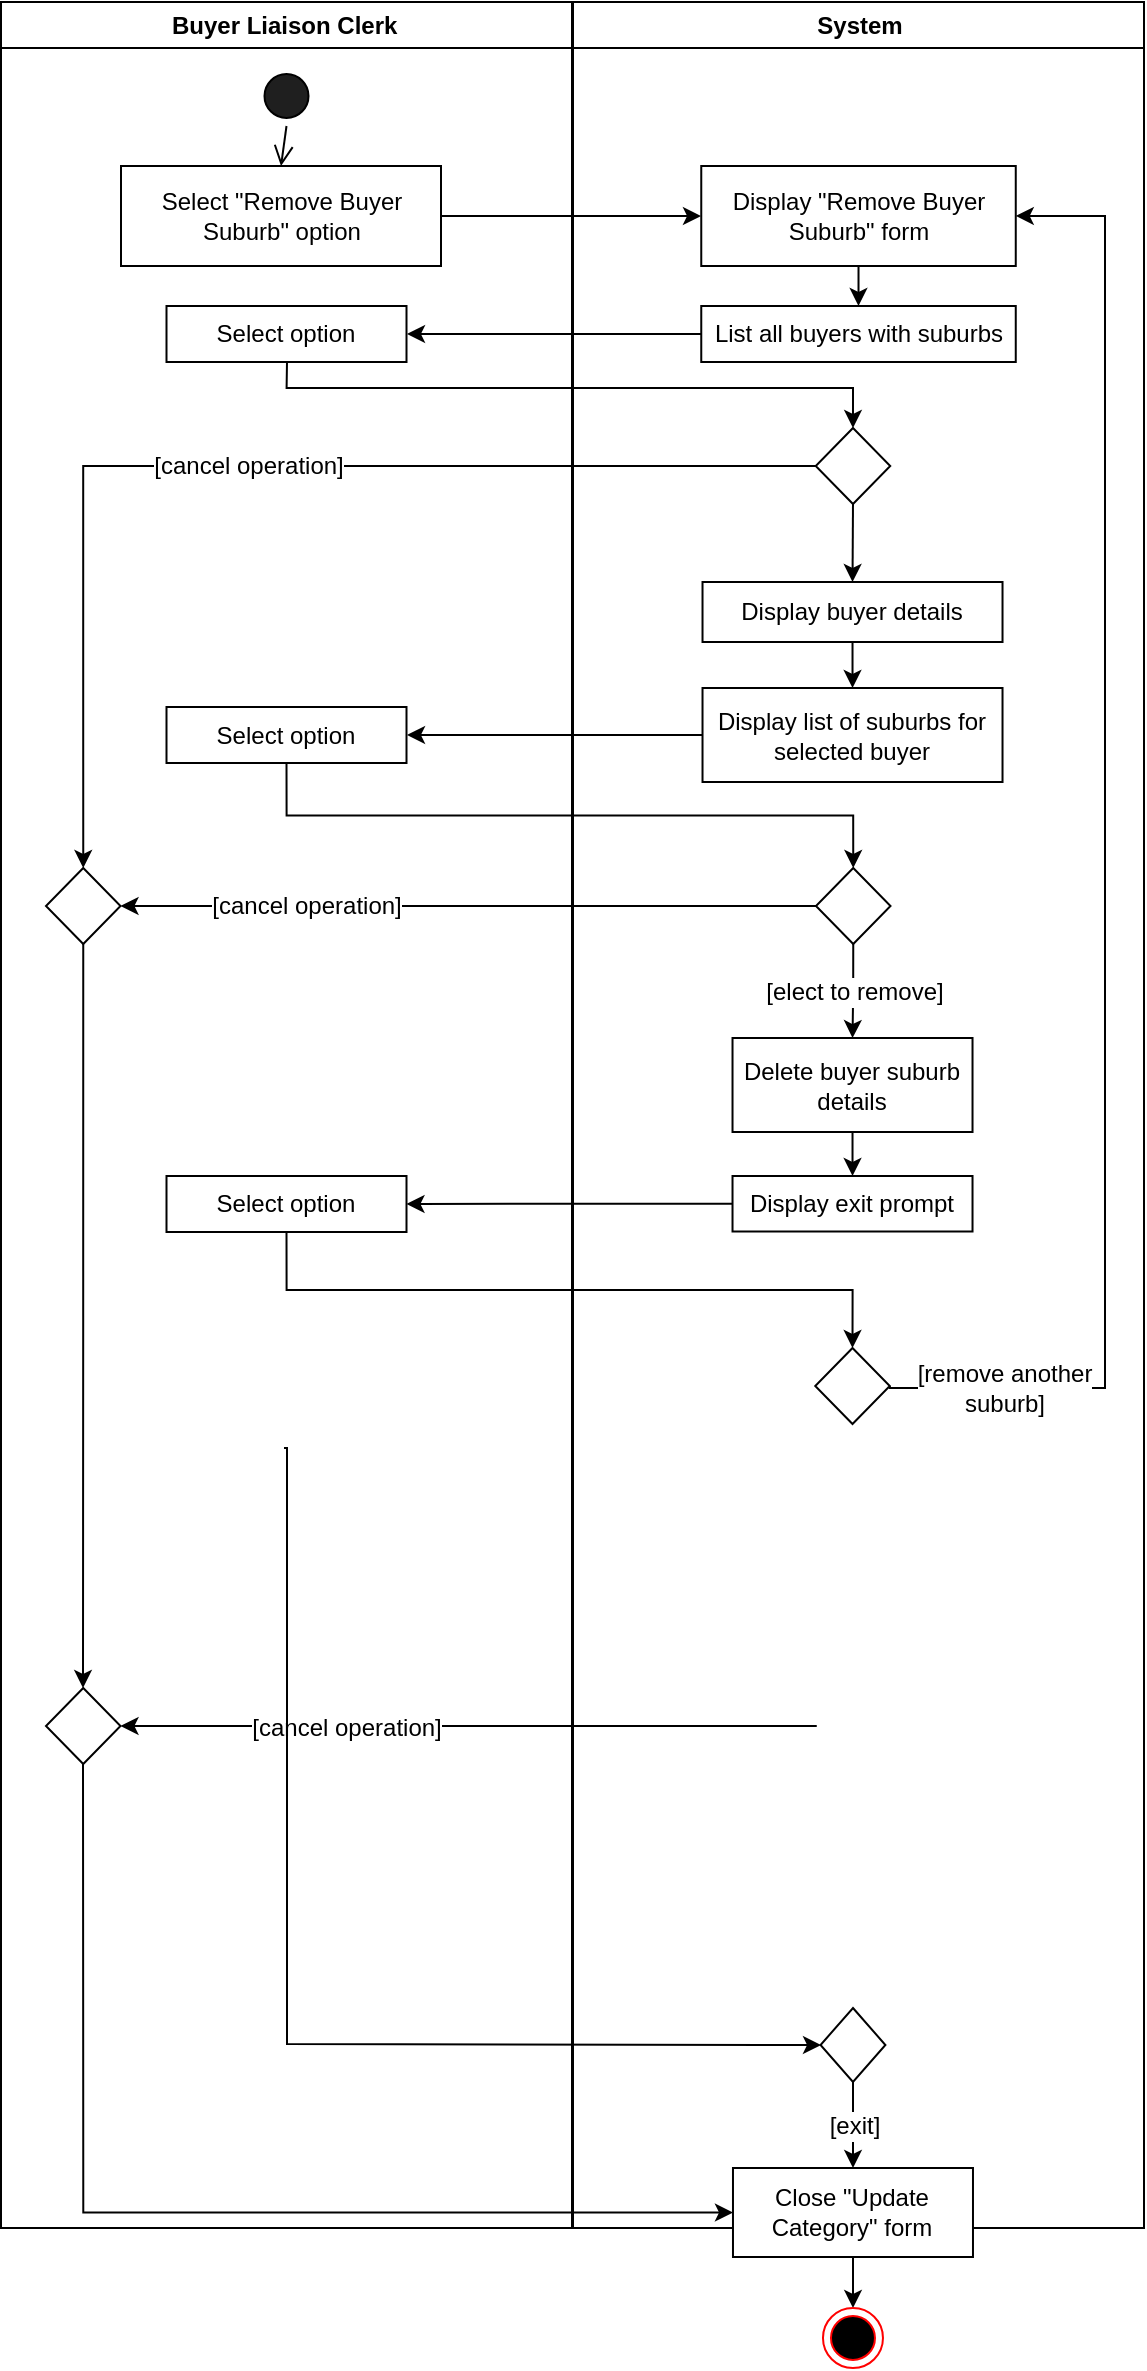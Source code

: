<mxfile version="20.3.6" type="github"><diagram name="Page-1" id="e7e014a7-5840-1c2e-5031-d8a46d1fe8dd"><mxGraphModel dx="621" dy="1108" grid="1" gridSize="10" guides="1" tooltips="1" connect="1" arrows="1" fold="1" page="1" pageScale="1" pageWidth="1169" pageHeight="1654" math="0" shadow="0"><root><mxCell id="0"/><mxCell id="1" parent="0"/><mxCell id="2" value="Buyer Liaison Clerk " style="swimlane;whiteSpace=wrap;rounded=0;deletable=0;movable=0;expand=1;collapsible=0;snapToPoint=1;" parent="1" vertex="1"><mxGeometry x="158.5" y="127" width="285.5" height="1113" as="geometry"/></mxCell><mxCell id="5" value="" style="ellipse;shape=startState;rounded=0;whiteSpace=wrap;fillColor=#1F1F1F;snapToPoint=1;" parent="2" vertex="1"><mxGeometry x="127.75" y="32" width="30" height="30" as="geometry"/></mxCell><mxCell id="6" value="" style="edgeStyle=elbowEdgeStyle;elbow=horizontal;verticalAlign=bottom;endArrow=open;endSize=8;endFill=1;rounded=0;exitX=0.5;exitY=1;exitDx=0;exitDy=0;snapToPoint=1;" parent="2" source="5" target="7" edge="1"><mxGeometry x="100" y="40" as="geometry"><mxPoint x="115" y="110" as="targetPoint"/><mxPoint x="140.5" y="90" as="sourcePoint"/></mxGeometry></mxCell><mxCell id="7" value="Select &quot;Remove Buyer Suburb&quot; option" style="rounded=0;whiteSpace=wrap;snapToPoint=1;" parent="2" vertex="1"><mxGeometry x="60" y="82" width="160" height="50" as="geometry"/></mxCell><mxCell id="bqYrFDz9AfAW0xV19m9E-46" value="Select option" style="whiteSpace=wrap;html=1;rounded=0;snapToPoint=1;" parent="2" vertex="1"><mxGeometry x="82.75" y="152" width="120" height="28" as="geometry"/></mxCell><mxCell id="VSnS6wqzOySut8PEu_Ir-46" value="" style="rhombus;whiteSpace=wrap;html=1;rounded=0;arcSize=20;fixedWidth=0;snapToPoint=1;" parent="2" vertex="1"><mxGeometry x="22.5" y="843" width="37.25" height="38" as="geometry"/></mxCell><mxCell id="VSnS6wqzOySut8PEu_Ir-60" style="edgeStyle=orthogonalEdgeStyle;rounded=0;orthogonalLoop=1;jettySize=auto;html=1;exitX=0.5;exitY=1;exitDx=0;exitDy=0;fontFamily=Helvetica;fontSize=12;fontColor=default;snapToPoint=1;" parent="2" source="VSnS6wqzOySut8PEu_Ir-57" target="VSnS6wqzOySut8PEu_Ir-46" edge="1"><mxGeometry relative="1" as="geometry"/></mxCell><mxCell id="VSnS6wqzOySut8PEu_Ir-57" value="" style="rhombus;whiteSpace=wrap;html=1;rounded=0;snapToPoint=1;" parent="2" vertex="1"><mxGeometry x="22.5" y="433" width="37.25" height="38" as="geometry"/></mxCell><mxCell id="h0bp7gTQh3Y6S4Nnvwro-19" value="Select option" style="whiteSpace=wrap;html=1;rounded=0;snapToPoint=1;" vertex="1" parent="2"><mxGeometry x="82.75" y="352.5" width="120" height="28" as="geometry"/></mxCell><mxCell id="h0bp7gTQh3Y6S4Nnvwro-26" value="Select option" style="whiteSpace=wrap;html=1;rounded=0;snapToPoint=1;" vertex="1" parent="2"><mxGeometry x="82.75" y="587" width="120" height="28" as="geometry"/></mxCell><mxCell id="3" value="System" style="swimlane;whiteSpace=wrap;rounded=0;deletable=0;movable=0;expand=1;collapsible=0;snapToPoint=1;" parent="1" vertex="1"><mxGeometry x="444.5" y="127" width="285.5" height="1113" as="geometry"/></mxCell><mxCell id="h0bp7gTQh3Y6S4Nnvwro-7" style="edgeStyle=orthogonalEdgeStyle;rounded=0;orthogonalLoop=1;jettySize=auto;html=1;exitX=0.5;exitY=1;exitDx=0;exitDy=0;entryX=0.5;entryY=0;entryDx=0;entryDy=0;snapToPoint=1;" edge="1" parent="3" source="bqYrFDz9AfAW0xV19m9E-42" target="bqYrFDz9AfAW0xV19m9E-44"><mxGeometry relative="1" as="geometry"/></mxCell><mxCell id="bqYrFDz9AfAW0xV19m9E-42" value="Display &quot;Remove Buyer Suburb&quot; form" style="whiteSpace=wrap;html=1;rounded=0;snapToPoint=1;" parent="3" vertex="1"><mxGeometry x="64.13" y="82" width="157.25" height="50" as="geometry"/></mxCell><mxCell id="bqYrFDz9AfAW0xV19m9E-44" value="List all buyers with suburbs" style="whiteSpace=wrap;html=1;rounded=0;snapToPoint=1;" parent="3" vertex="1"><mxGeometry x="64.13" y="152" width="157.25" height="28" as="geometry"/></mxCell><mxCell id="h0bp7gTQh3Y6S4Nnvwro-15" style="edgeStyle=orthogonalEdgeStyle;rounded=0;orthogonalLoop=1;jettySize=auto;html=1;exitX=0.5;exitY=1;exitDx=0;exitDy=0;entryX=0.5;entryY=0;entryDx=0;entryDy=0;" edge="1" parent="3" source="bqYrFDz9AfAW0xV19m9E-48" target="VSnS6wqzOySut8PEu_Ir-7"><mxGeometry relative="1" as="geometry"/></mxCell><mxCell id="bqYrFDz9AfAW0xV19m9E-48" value="" style="rhombus;whiteSpace=wrap;html=1;rounded=0;snapToPoint=1;" parent="3" vertex="1"><mxGeometry x="121.37" y="213" width="37.25" height="38" as="geometry"/></mxCell><mxCell id="h0bp7gTQh3Y6S4Nnvwro-16" style="edgeStyle=orthogonalEdgeStyle;rounded=0;orthogonalLoop=1;jettySize=auto;html=1;exitX=0.5;exitY=1;exitDx=0;exitDy=0;entryX=0.5;entryY=0;entryDx=0;entryDy=0;" edge="1" parent="3" source="VSnS6wqzOySut8PEu_Ir-7" target="h0bp7gTQh3Y6S4Nnvwro-9"><mxGeometry relative="1" as="geometry"/></mxCell><mxCell id="VSnS6wqzOySut8PEu_Ir-7" value="Display buyer details" style="whiteSpace=wrap;html=1;rounded=0;snapToPoint=1;" parent="3" vertex="1"><mxGeometry x="64.76" y="290" width="150" height="30" as="geometry"/></mxCell><mxCell id="VSnS6wqzOySut8PEu_Ir-62" value="[elect to remove]" style="edgeStyle=orthogonalEdgeStyle;rounded=0;orthogonalLoop=1;jettySize=auto;html=1;exitX=0.5;exitY=1;exitDx=0;exitDy=0;fontFamily=Helvetica;fontSize=12;fontColor=default;snapToPoint=1;entryX=0.5;entryY=0;entryDx=0;entryDy=0;" parent="3" source="VSnS6wqzOySut8PEu_Ir-11" target="h0bp7gTQh3Y6S4Nnvwro-22" edge="1"><mxGeometry relative="1" as="geometry"><mxPoint x="139.5" y="518" as="targetPoint"/></mxGeometry></mxCell><mxCell id="VSnS6wqzOySut8PEu_Ir-11" value="" style="rhombus;whiteSpace=wrap;html=1;rounded=0;snapToPoint=1;" parent="3" vertex="1"><mxGeometry x="121.5" y="433" width="37.25" height="38" as="geometry"/></mxCell><mxCell id="VSnS6wqzOySut8PEu_Ir-37" value="" style="rhombus;whiteSpace=wrap;html=1;rounded=0;autosize=1;snapToPoint=1;" parent="3" vertex="1"><mxGeometry x="123.77" y="1003" width="32.44" height="37" as="geometry"/></mxCell><mxCell id="VSnS6wqzOySut8PEu_Ir-33" value="Display exit prompt" style="whiteSpace=wrap;html=1;rounded=0;snapToPoint=1;" parent="3" vertex="1"><mxGeometry x="79.76" y="587" width="120" height="27.75" as="geometry"/></mxCell><mxCell id="VSnS6wqzOySut8PEu_Ir-43" value="" style="edgeStyle=orthogonalEdgeStyle;rounded=0;orthogonalLoop=1;jettySize=auto;html=1;fontFamily=Helvetica;fontSize=12;fontColor=default;snapToPoint=1;" parent="3" source="VSnS6wqzOySut8PEu_Ir-39" target="VSnS6wqzOySut8PEu_Ir-41" edge="1"><mxGeometry relative="1" as="geometry"/></mxCell><mxCell id="VSnS6wqzOySut8PEu_Ir-39" value="Close &quot;Update &lt;br&gt;Category&quot; form" style="whiteSpace=wrap;html=1;rounded=0;snapToPoint=1;" parent="3" vertex="1"><mxGeometry x="79.99" y="1083" width="120" height="44.5" as="geometry"/></mxCell><mxCell id="VSnS6wqzOySut8PEu_Ir-40" value="[exit]" style="edgeStyle=orthogonalEdgeStyle;rounded=0;orthogonalLoop=1;jettySize=auto;html=1;fontFamily=Helvetica;fontSize=12;fontColor=default;snapToPoint=1;" parent="3" source="VSnS6wqzOySut8PEu_Ir-37" target="VSnS6wqzOySut8PEu_Ir-39" edge="1"><mxGeometry relative="1" as="geometry"/></mxCell><mxCell id="VSnS6wqzOySut8PEu_Ir-41" value="" style="ellipse;html=1;shape=endState;fillColor=#000000;strokeColor=#ff0000;rounded=0;fontFamily=Helvetica;fontSize=12;fontColor=default;snapToPoint=1;" parent="3" vertex="1"><mxGeometry x="124.99" y="1153" width="30" height="30" as="geometry"/></mxCell><mxCell id="VSnS6wqzOySut8PEu_Ir-53" value="[remove another &lt;br&gt;suburb]" style="edgeStyle=orthogonalEdgeStyle;rounded=0;orthogonalLoop=1;jettySize=auto;html=1;exitX=1;exitY=0.5;exitDx=0;exitDy=0;fontFamily=Helvetica;fontSize=12;fontColor=default;entryX=1;entryY=0.5;entryDx=0;entryDy=0;snapToPoint=1;" parent="3" source="h0bp7gTQh3Y6S4Nnvwro-28" target="bqYrFDz9AfAW0xV19m9E-42" edge="1"><mxGeometry x="-0.843" relative="1" as="geometry"><mxPoint x="255.5" y="101.333" as="targetPoint"/><Array as="points"><mxPoint x="158" y="693"/><mxPoint x="266" y="693"/><mxPoint x="266" y="107"/></Array><mxPoint as="offset"/></mxGeometry></mxCell><mxCell id="h0bp7gTQh3Y6S4Nnvwro-9" value="Display list of suburbs for selected buyer" style="whiteSpace=wrap;html=1;rounded=0;" vertex="1" parent="3"><mxGeometry x="64.76" y="343" width="150" height="47" as="geometry"/></mxCell><mxCell id="h0bp7gTQh3Y6S4Nnvwro-25" style="edgeStyle=orthogonalEdgeStyle;rounded=0;orthogonalLoop=1;jettySize=auto;html=1;exitX=0.5;exitY=1;exitDx=0;exitDy=0;entryX=0.5;entryY=0;entryDx=0;entryDy=0;" edge="1" parent="3" source="h0bp7gTQh3Y6S4Nnvwro-22" target="VSnS6wqzOySut8PEu_Ir-33"><mxGeometry relative="1" as="geometry"/></mxCell><mxCell id="h0bp7gTQh3Y6S4Nnvwro-22" value="Delete buyer suburb details" style="rounded=0;whiteSpace=wrap;html=1;" vertex="1" parent="3"><mxGeometry x="79.76" y="518" width="120" height="47" as="geometry"/></mxCell><mxCell id="h0bp7gTQh3Y6S4Nnvwro-28" value="" style="rhombus;whiteSpace=wrap;html=1;rounded=0;snapToPoint=1;" vertex="1" parent="3"><mxGeometry x="121.13" y="673" width="37.25" height="38" as="geometry"/></mxCell><mxCell id="bqYrFDz9AfAW0xV19m9E-43" value="" style="edgeStyle=orthogonalEdgeStyle;rounded=0;orthogonalLoop=1;jettySize=auto;html=1;snapToPoint=1;" parent="1" source="7" target="bqYrFDz9AfAW0xV19m9E-42" edge="1"><mxGeometry relative="1" as="geometry"/></mxCell><mxCell id="bqYrFDz9AfAW0xV19m9E-47" value="" style="edgeStyle=orthogonalEdgeStyle;rounded=0;orthogonalLoop=1;jettySize=auto;html=1;snapToPoint=1;" parent="1" source="bqYrFDz9AfAW0xV19m9E-44" target="bqYrFDz9AfAW0xV19m9E-46" edge="1"><mxGeometry relative="1" as="geometry"/></mxCell><mxCell id="bqYrFDz9AfAW0xV19m9E-49" value="" style="edgeStyle=orthogonalEdgeStyle;rounded=0;orthogonalLoop=1;jettySize=auto;html=1;entryX=0.5;entryY=0;entryDx=0;entryDy=0;snapToPoint=1;" parent="1" source="bqYrFDz9AfAW0xV19m9E-46" target="bqYrFDz9AfAW0xV19m9E-48" edge="1"><mxGeometry relative="1" as="geometry"><Array as="points"><mxPoint x="301" y="320"/><mxPoint x="585" y="320"/></Array></mxGeometry></mxCell><mxCell id="VSnS6wqzOySut8PEu_Ir-45" value="[cancel operation]" style="endArrow=classic;html=1;rounded=0;fontFamily=Helvetica;fontSize=12;fontColor=default;exitX=0;exitY=0.5;exitDx=0;exitDy=0;snapToPoint=1;entryX=1;entryY=0.5;entryDx=0;entryDy=0;" parent="1" target="VSnS6wqzOySut8PEu_Ir-46" edge="1"><mxGeometry x="0.354" y="1" width="50" height="50" relative="1" as="geometry"><mxPoint x="566.38" y="989" as="sourcePoint"/><mxPoint x="300" y="988" as="targetPoint"/><mxPoint as="offset"/></mxGeometry></mxCell><mxCell id="VSnS6wqzOySut8PEu_Ir-51" style="edgeStyle=orthogonalEdgeStyle;rounded=0;orthogonalLoop=1;jettySize=auto;html=1;entryX=0;entryY=0.5;entryDx=0;entryDy=0;fontFamily=Helvetica;fontSize=12;fontColor=default;snapToPoint=1;" parent="1" source="VSnS6wqzOySut8PEu_Ir-46" target="VSnS6wqzOySut8PEu_Ir-39" edge="1"><mxGeometry relative="1" as="geometry"><Array as="points"><mxPoint x="199" y="1232"/></Array></mxGeometry></mxCell><mxCell id="VSnS6wqzOySut8PEu_Ir-52" value="[cancel operation]" style="endArrow=classic;html=1;rounded=0;fontFamily=Helvetica;fontSize=12;fontColor=default;snapToPoint=1;exitX=0;exitY=0.5;exitDx=0;exitDy=0;entryX=1;entryY=0.5;entryDx=0;entryDy=0;" parent="1" source="VSnS6wqzOySut8PEu_Ir-11" target="VSnS6wqzOySut8PEu_Ir-57" edge="1"><mxGeometry x="0.468" width="50" height="50" relative="1" as="geometry"><mxPoint x="380" y="940" as="sourcePoint"/><mxPoint x="230" y="580" as="targetPoint"/><Array as="points"/><mxPoint as="offset"/></mxGeometry></mxCell><mxCell id="VSnS6wqzOySut8PEu_Ir-59" value="[cancel operation]" style="edgeStyle=orthogonalEdgeStyle;rounded=0;orthogonalLoop=1;jettySize=auto;html=1;exitX=0;exitY=0.5;exitDx=0;exitDy=0;entryX=0.5;entryY=0;entryDx=0;entryDy=0;fontFamily=Helvetica;fontSize=12;fontColor=default;snapToPoint=1;" parent="1" source="bqYrFDz9AfAW0xV19m9E-48" target="VSnS6wqzOySut8PEu_Ir-57" edge="1"><mxGeometry relative="1" as="geometry"/></mxCell><mxCell id="h0bp7gTQh3Y6S4Nnvwro-20" style="edgeStyle=orthogonalEdgeStyle;rounded=0;orthogonalLoop=1;jettySize=auto;html=1;exitX=0;exitY=0.5;exitDx=0;exitDy=0;" edge="1" parent="1" source="h0bp7gTQh3Y6S4Nnvwro-9" target="h0bp7gTQh3Y6S4Nnvwro-19"><mxGeometry relative="1" as="geometry"/></mxCell><mxCell id="h0bp7gTQh3Y6S4Nnvwro-21" style="edgeStyle=orthogonalEdgeStyle;rounded=0;orthogonalLoop=1;jettySize=auto;html=1;exitX=0.5;exitY=1;exitDx=0;exitDy=0;entryX=0.5;entryY=0;entryDx=0;entryDy=0;" edge="1" parent="1" source="h0bp7gTQh3Y6S4Nnvwro-19" target="VSnS6wqzOySut8PEu_Ir-11"><mxGeometry relative="1" as="geometry"/></mxCell><mxCell id="VSnS6wqzOySut8PEu_Ir-38" value="" style="edgeStyle=orthogonalEdgeStyle;rounded=0;orthogonalLoop=1;jettySize=auto;html=1;snapToPoint=1;" parent="1" target="VSnS6wqzOySut8PEu_Ir-37" edge="1"><mxGeometry relative="1" as="geometry"><Array as="points"><mxPoint x="301.5" y="1148"/></Array><mxPoint x="300" y="850" as="sourcePoint"/></mxGeometry></mxCell><mxCell id="h0bp7gTQh3Y6S4Nnvwro-27" style="edgeStyle=orthogonalEdgeStyle;rounded=0;orthogonalLoop=1;jettySize=auto;html=1;exitX=0;exitY=0.5;exitDx=0;exitDy=0;entryX=1;entryY=0.5;entryDx=0;entryDy=0;" edge="1" parent="1" source="VSnS6wqzOySut8PEu_Ir-33" target="h0bp7gTQh3Y6S4Nnvwro-26"><mxGeometry relative="1" as="geometry"/></mxCell><mxCell id="h0bp7gTQh3Y6S4Nnvwro-29" style="edgeStyle=orthogonalEdgeStyle;rounded=0;orthogonalLoop=1;jettySize=auto;html=1;exitX=0.5;exitY=1;exitDx=0;exitDy=0;entryX=0.5;entryY=0;entryDx=0;entryDy=0;" edge="1" parent="1" source="h0bp7gTQh3Y6S4Nnvwro-26" target="h0bp7gTQh3Y6S4Nnvwro-28"><mxGeometry relative="1" as="geometry"/></mxCell></root></mxGraphModel></diagram></mxfile>